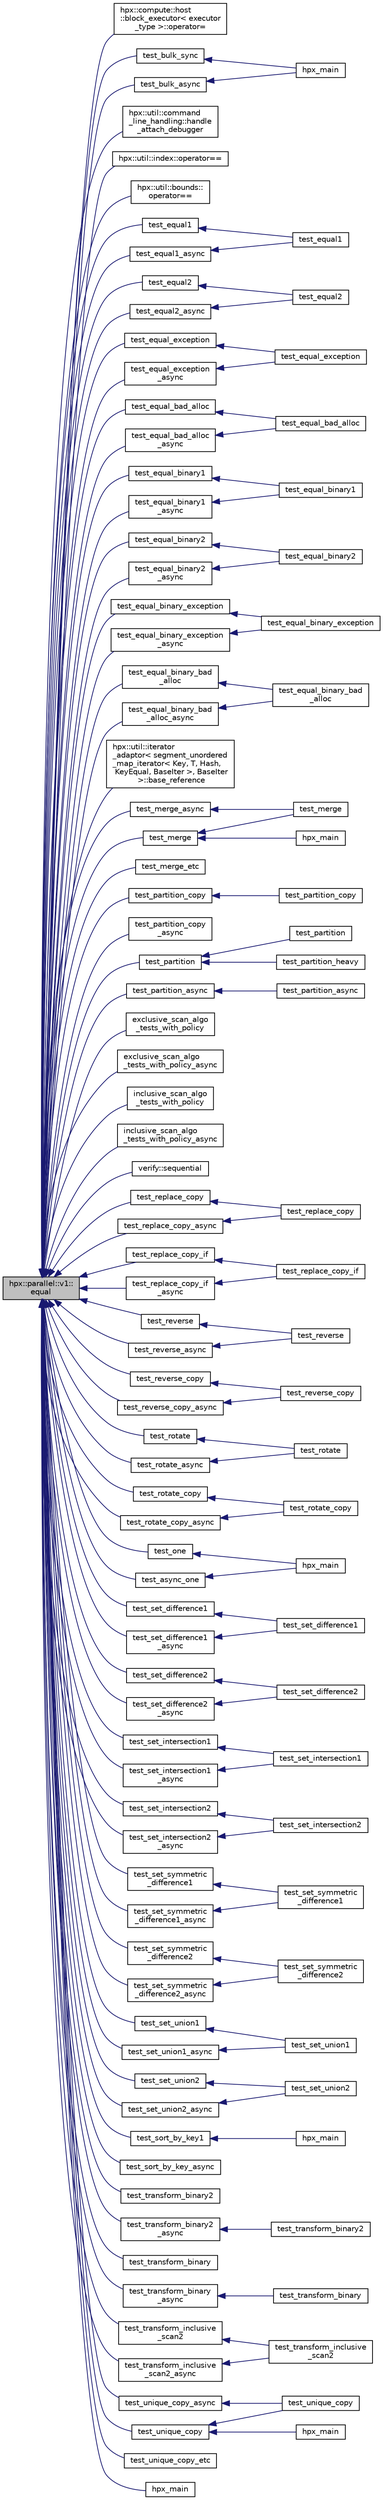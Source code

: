 digraph "hpx::parallel::v1::equal"
{
  edge [fontname="Helvetica",fontsize="10",labelfontname="Helvetica",labelfontsize="10"];
  node [fontname="Helvetica",fontsize="10",shape=record];
  rankdir="LR";
  Node4646 [label="hpx::parallel::v1::\lequal",height=0.2,width=0.4,color="black", fillcolor="grey75", style="filled", fontcolor="black"];
  Node4646 -> Node4647 [dir="back",color="midnightblue",fontsize="10",style="solid",fontname="Helvetica"];
  Node4647 [label="hpx::compute::host\l::block_executor\< executor\l_type \>::operator=",height=0.2,width=0.4,color="black", fillcolor="white", style="filled",URL="$d5/d95/structhpx_1_1compute_1_1host_1_1block__executor.html#a2e94f39146de2e5db444d93100a1cd9d"];
  Node4646 -> Node4648 [dir="back",color="midnightblue",fontsize="10",style="solid",fontname="Helvetica"];
  Node4648 [label="test_bulk_sync",height=0.2,width=0.4,color="black", fillcolor="white", style="filled",URL="$d2/d56/bulk__async_8cpp.html#abcd3c113797813e7123226b2a864d5df"];
  Node4648 -> Node4649 [dir="back",color="midnightblue",fontsize="10",style="solid",fontname="Helvetica"];
  Node4649 [label="hpx_main",height=0.2,width=0.4,color="black", fillcolor="white", style="filled",URL="$d2/d56/bulk__async_8cpp.html#ab1825231fb9efbfb464404767c072654"];
  Node4646 -> Node4650 [dir="back",color="midnightblue",fontsize="10",style="solid",fontname="Helvetica"];
  Node4650 [label="test_bulk_async",height=0.2,width=0.4,color="black", fillcolor="white", style="filled",URL="$d2/d56/bulk__async_8cpp.html#a0c9f242c44ff4818d7e4996d5ef3f5a5"];
  Node4650 -> Node4649 [dir="back",color="midnightblue",fontsize="10",style="solid",fontname="Helvetica"];
  Node4646 -> Node4651 [dir="back",color="midnightblue",fontsize="10",style="solid",fontname="Helvetica"];
  Node4651 [label="hpx::util::command\l_line_handling::handle\l_attach_debugger",height=0.2,width=0.4,color="black", fillcolor="white", style="filled",URL="$d2/df0/structhpx_1_1util_1_1command__line__handling.html#ae8163b563d79e71fd4a62eb19be542c7"];
  Node4646 -> Node4652 [dir="back",color="midnightblue",fontsize="10",style="solid",fontname="Helvetica"];
  Node4652 [label="hpx::util::index::operator==",height=0.2,width=0.4,color="black", fillcolor="white", style="filled",URL="$de/d30/classhpx_1_1util_1_1index.html#a8d82b76f61811925b6490c13b9bfe2a4"];
  Node4646 -> Node4653 [dir="back",color="midnightblue",fontsize="10",style="solid",fontname="Helvetica"];
  Node4653 [label="hpx::util::bounds::\loperator==",height=0.2,width=0.4,color="black", fillcolor="white", style="filled",URL="$d4/d1b/classhpx_1_1util_1_1bounds.html#a3fcbce36a9941e7fd6738943c7249e18"];
  Node4646 -> Node4654 [dir="back",color="midnightblue",fontsize="10",style="solid",fontname="Helvetica"];
  Node4654 [label="test_equal1",height=0.2,width=0.4,color="black", fillcolor="white", style="filled",URL="$df/d99/equal_8cpp.html#a993f6ad964cb4afb272f978a0a3e37d2"];
  Node4654 -> Node4655 [dir="back",color="midnightblue",fontsize="10",style="solid",fontname="Helvetica"];
  Node4655 [label="test_equal1",height=0.2,width=0.4,color="black", fillcolor="white", style="filled",URL="$df/d99/equal_8cpp.html#a266612fd266a0ba9c3d331209bcea42b"];
  Node4646 -> Node4656 [dir="back",color="midnightblue",fontsize="10",style="solid",fontname="Helvetica"];
  Node4656 [label="test_equal1_async",height=0.2,width=0.4,color="black", fillcolor="white", style="filled",URL="$df/d99/equal_8cpp.html#a597f8602188e12cea7368e6d9f6594e0"];
  Node4656 -> Node4655 [dir="back",color="midnightblue",fontsize="10",style="solid",fontname="Helvetica"];
  Node4646 -> Node4657 [dir="back",color="midnightblue",fontsize="10",style="solid",fontname="Helvetica"];
  Node4657 [label="test_equal2",height=0.2,width=0.4,color="black", fillcolor="white", style="filled",URL="$df/d99/equal_8cpp.html#aa6286147cba8b8d2b0eaab5b94d8a677"];
  Node4657 -> Node4658 [dir="back",color="midnightblue",fontsize="10",style="solid",fontname="Helvetica"];
  Node4658 [label="test_equal2",height=0.2,width=0.4,color="black", fillcolor="white", style="filled",URL="$df/d99/equal_8cpp.html#ab46092af8ed024e519558130a9ff6ad7"];
  Node4646 -> Node4659 [dir="back",color="midnightblue",fontsize="10",style="solid",fontname="Helvetica"];
  Node4659 [label="test_equal2_async",height=0.2,width=0.4,color="black", fillcolor="white", style="filled",URL="$df/d99/equal_8cpp.html#a3359950a33be0341540aafc6ef22a748"];
  Node4659 -> Node4658 [dir="back",color="midnightblue",fontsize="10",style="solid",fontname="Helvetica"];
  Node4646 -> Node4660 [dir="back",color="midnightblue",fontsize="10",style="solid",fontname="Helvetica"];
  Node4660 [label="test_equal_exception",height=0.2,width=0.4,color="black", fillcolor="white", style="filled",URL="$df/d99/equal_8cpp.html#a6692be2d4f8233c6a880b6e716ed3c21"];
  Node4660 -> Node4661 [dir="back",color="midnightblue",fontsize="10",style="solid",fontname="Helvetica"];
  Node4661 [label="test_equal_exception",height=0.2,width=0.4,color="black", fillcolor="white", style="filled",URL="$df/d99/equal_8cpp.html#a654bd2cffe5da6e72f51c68f9ab1163e"];
  Node4646 -> Node4662 [dir="back",color="midnightblue",fontsize="10",style="solid",fontname="Helvetica"];
  Node4662 [label="test_equal_exception\l_async",height=0.2,width=0.4,color="black", fillcolor="white", style="filled",URL="$df/d99/equal_8cpp.html#aefe3cd6440e52513c0e461ceaa633561"];
  Node4662 -> Node4661 [dir="back",color="midnightblue",fontsize="10",style="solid",fontname="Helvetica"];
  Node4646 -> Node4663 [dir="back",color="midnightblue",fontsize="10",style="solid",fontname="Helvetica"];
  Node4663 [label="test_equal_bad_alloc",height=0.2,width=0.4,color="black", fillcolor="white", style="filled",URL="$df/d99/equal_8cpp.html#af950f7fdd7126a3d4e7070031dc3d5df"];
  Node4663 -> Node4664 [dir="back",color="midnightblue",fontsize="10",style="solid",fontname="Helvetica"];
  Node4664 [label="test_equal_bad_alloc",height=0.2,width=0.4,color="black", fillcolor="white", style="filled",URL="$df/d99/equal_8cpp.html#a318e41dc6f7de4f8efc467ec0b018174"];
  Node4646 -> Node4665 [dir="back",color="midnightblue",fontsize="10",style="solid",fontname="Helvetica"];
  Node4665 [label="test_equal_bad_alloc\l_async",height=0.2,width=0.4,color="black", fillcolor="white", style="filled",URL="$df/d99/equal_8cpp.html#ab3ba5ebcf2015b2ea24c68f1ac9bd45d"];
  Node4665 -> Node4664 [dir="back",color="midnightblue",fontsize="10",style="solid",fontname="Helvetica"];
  Node4646 -> Node4666 [dir="back",color="midnightblue",fontsize="10",style="solid",fontname="Helvetica"];
  Node4666 [label="test_equal_binary1",height=0.2,width=0.4,color="black", fillcolor="white", style="filled",URL="$d2/ddd/equal__binary_8cpp.html#ac243042dee077edd93dabe07c31f9b67"];
  Node4666 -> Node4667 [dir="back",color="midnightblue",fontsize="10",style="solid",fontname="Helvetica"];
  Node4667 [label="test_equal_binary1",height=0.2,width=0.4,color="black", fillcolor="white", style="filled",URL="$d2/ddd/equal__binary_8cpp.html#aac9403c0b55aee6913ca61ced86fc040"];
  Node4646 -> Node4668 [dir="back",color="midnightblue",fontsize="10",style="solid",fontname="Helvetica"];
  Node4668 [label="test_equal_binary1\l_async",height=0.2,width=0.4,color="black", fillcolor="white", style="filled",URL="$d2/ddd/equal__binary_8cpp.html#a0bf303e8f092a05593843e28a35491da"];
  Node4668 -> Node4667 [dir="back",color="midnightblue",fontsize="10",style="solid",fontname="Helvetica"];
  Node4646 -> Node4669 [dir="back",color="midnightblue",fontsize="10",style="solid",fontname="Helvetica"];
  Node4669 [label="test_equal_binary2",height=0.2,width=0.4,color="black", fillcolor="white", style="filled",URL="$d2/ddd/equal__binary_8cpp.html#af689980805cbcb82c9ff24d53a778984"];
  Node4669 -> Node4670 [dir="back",color="midnightblue",fontsize="10",style="solid",fontname="Helvetica"];
  Node4670 [label="test_equal_binary2",height=0.2,width=0.4,color="black", fillcolor="white", style="filled",URL="$d2/ddd/equal__binary_8cpp.html#ac61a3dca8256a3977f2fa79a5159f330"];
  Node4646 -> Node4671 [dir="back",color="midnightblue",fontsize="10",style="solid",fontname="Helvetica"];
  Node4671 [label="test_equal_binary2\l_async",height=0.2,width=0.4,color="black", fillcolor="white", style="filled",URL="$d2/ddd/equal__binary_8cpp.html#a65247ce0883e15b03dd40be1d6b43f8d"];
  Node4671 -> Node4670 [dir="back",color="midnightblue",fontsize="10",style="solid",fontname="Helvetica"];
  Node4646 -> Node4672 [dir="back",color="midnightblue",fontsize="10",style="solid",fontname="Helvetica"];
  Node4672 [label="test_equal_binary_exception",height=0.2,width=0.4,color="black", fillcolor="white", style="filled",URL="$d2/ddd/equal__binary_8cpp.html#aac0d8667f4a6b730f668fb793bf7a348"];
  Node4672 -> Node4673 [dir="back",color="midnightblue",fontsize="10",style="solid",fontname="Helvetica"];
  Node4673 [label="test_equal_binary_exception",height=0.2,width=0.4,color="black", fillcolor="white", style="filled",URL="$d2/ddd/equal__binary_8cpp.html#a38873c530e81ac91641669845f09887a"];
  Node4646 -> Node4674 [dir="back",color="midnightblue",fontsize="10",style="solid",fontname="Helvetica"];
  Node4674 [label="test_equal_binary_exception\l_async",height=0.2,width=0.4,color="black", fillcolor="white", style="filled",URL="$d2/ddd/equal__binary_8cpp.html#ab23d2d7b96fd0abd15e4c710481be38f"];
  Node4674 -> Node4673 [dir="back",color="midnightblue",fontsize="10",style="solid",fontname="Helvetica"];
  Node4646 -> Node4675 [dir="back",color="midnightblue",fontsize="10",style="solid",fontname="Helvetica"];
  Node4675 [label="test_equal_binary_bad\l_alloc",height=0.2,width=0.4,color="black", fillcolor="white", style="filled",URL="$d2/ddd/equal__binary_8cpp.html#a6563a612c52fb145353dd711752ec0ab"];
  Node4675 -> Node4676 [dir="back",color="midnightblue",fontsize="10",style="solid",fontname="Helvetica"];
  Node4676 [label="test_equal_binary_bad\l_alloc",height=0.2,width=0.4,color="black", fillcolor="white", style="filled",URL="$d2/ddd/equal__binary_8cpp.html#a8cacd12acd667ad1a2115f98c43dedd6"];
  Node4646 -> Node4677 [dir="back",color="midnightblue",fontsize="10",style="solid",fontname="Helvetica"];
  Node4677 [label="test_equal_binary_bad\l_alloc_async",height=0.2,width=0.4,color="black", fillcolor="white", style="filled",URL="$d2/ddd/equal__binary_8cpp.html#ae142fdafd69712b8e1cd0eb516c06740"];
  Node4677 -> Node4676 [dir="back",color="midnightblue",fontsize="10",style="solid",fontname="Helvetica"];
  Node4646 -> Node4678 [dir="back",color="midnightblue",fontsize="10",style="solid",fontname="Helvetica"];
  Node4678 [label="hpx::util::iterator\l_adaptor\< segment_unordered\l_map_iterator\< Key, T, Hash,\l KeyEqual, BaseIter \>, BaseIter\l \>::base_reference",height=0.2,width=0.4,color="black", fillcolor="white", style="filled",URL="$dd/d31/classhpx_1_1util_1_1iterator__adaptor.html#a94fc51756ea35a5e0b1523c242b7fb3c"];
  Node4646 -> Node4679 [dir="back",color="midnightblue",fontsize="10",style="solid",fontname="Helvetica"];
  Node4679 [label="test_merge",height=0.2,width=0.4,color="black", fillcolor="white", style="filled",URL="$db/d38/merge__range_8cpp.html#a2e0060748d277706ba728016568f1dbf"];
  Node4679 -> Node4680 [dir="back",color="midnightblue",fontsize="10",style="solid",fontname="Helvetica"];
  Node4680 [label="test_merge",height=0.2,width=0.4,color="black", fillcolor="white", style="filled",URL="$db/d38/merge__range_8cpp.html#a28ba96ddbd72d2443824c9f436ce4151"];
  Node4679 -> Node4681 [dir="back",color="midnightblue",fontsize="10",style="solid",fontname="Helvetica"];
  Node4681 [label="hpx_main",height=0.2,width=0.4,color="black", fillcolor="white", style="filled",URL="$db/d38/merge__range_8cpp.html#a4ca51ec94fa82421fc621b58eef7b01c"];
  Node4646 -> Node4682 [dir="back",color="midnightblue",fontsize="10",style="solid",fontname="Helvetica"];
  Node4682 [label="test_merge_async",height=0.2,width=0.4,color="black", fillcolor="white", style="filled",URL="$db/d38/merge__range_8cpp.html#ac7a94e614f43f22799d481ea272af59e"];
  Node4682 -> Node4680 [dir="back",color="midnightblue",fontsize="10",style="solid",fontname="Helvetica"];
  Node4646 -> Node4683 [dir="back",color="midnightblue",fontsize="10",style="solid",fontname="Helvetica"];
  Node4683 [label="test_merge_etc",height=0.2,width=0.4,color="black", fillcolor="white", style="filled",URL="$dc/d10/merge__tests_8hpp.html#ad0f4882078c9e3e1f692464e67040c7a"];
  Node4646 -> Node4684 [dir="back",color="midnightblue",fontsize="10",style="solid",fontname="Helvetica"];
  Node4684 [label="test_partition_copy",height=0.2,width=0.4,color="black", fillcolor="white", style="filled",URL="$d9/dfa/partition__copy__tests_8hpp.html#ad9ddd8ab895684ada0894aaab61eb447"];
  Node4684 -> Node4685 [dir="back",color="midnightblue",fontsize="10",style="solid",fontname="Helvetica"];
  Node4685 [label="test_partition_copy",height=0.2,width=0.4,color="black", fillcolor="white", style="filled",URL="$d9/dfa/partition__copy__tests_8hpp.html#a5096dfa0bc38fc345992a0392cdd7dfd"];
  Node4646 -> Node4686 [dir="back",color="midnightblue",fontsize="10",style="solid",fontname="Helvetica"];
  Node4686 [label="test_partition_copy\l_async",height=0.2,width=0.4,color="black", fillcolor="white", style="filled",URL="$d9/dfa/partition__copy__tests_8hpp.html#ac159394185d42c0081d696f41aff774c"];
  Node4646 -> Node4687 [dir="back",color="midnightblue",fontsize="10",style="solid",fontname="Helvetica"];
  Node4687 [label="test_partition",height=0.2,width=0.4,color="black", fillcolor="white", style="filled",URL="$df/dd8/partition__tests_8hpp.html#a4f40d9e862c5aaa7e64d56fc15f089ce"];
  Node4687 -> Node4688 [dir="back",color="midnightblue",fontsize="10",style="solid",fontname="Helvetica"];
  Node4688 [label="test_partition",height=0.2,width=0.4,color="black", fillcolor="white", style="filled",URL="$df/dd8/partition__tests_8hpp.html#ac570753d8bc211c4f3f2191fc0614e84"];
  Node4687 -> Node4689 [dir="back",color="midnightblue",fontsize="10",style="solid",fontname="Helvetica"];
  Node4689 [label="test_partition_heavy",height=0.2,width=0.4,color="black", fillcolor="white", style="filled",URL="$df/dd8/partition__tests_8hpp.html#aa34b09b89272730e508bef4664c15560"];
  Node4646 -> Node4690 [dir="back",color="midnightblue",fontsize="10",style="solid",fontname="Helvetica"];
  Node4690 [label="test_partition_async",height=0.2,width=0.4,color="black", fillcolor="white", style="filled",URL="$df/dd8/partition__tests_8hpp.html#aae3d4d8e7dafc0029ef1ef9296dd49da"];
  Node4690 -> Node4691 [dir="back",color="midnightblue",fontsize="10",style="solid",fontname="Helvetica"];
  Node4691 [label="test_partition_async",height=0.2,width=0.4,color="black", fillcolor="white", style="filled",URL="$df/dd8/partition__tests_8hpp.html#a5b2b400969b46c7a629f0794120917a6"];
  Node4646 -> Node4692 [dir="back",color="midnightblue",fontsize="10",style="solid",fontname="Helvetica"];
  Node4692 [label="exclusive_scan_algo\l_tests_with_policy",height=0.2,width=0.4,color="black", fillcolor="white", style="filled",URL="$d2/dda/partitioned__vector__exclusive__scan_8cpp.html#a4a261a1382349c14bb90c84e6c42992f"];
  Node4646 -> Node4693 [dir="back",color="midnightblue",fontsize="10",style="solid",fontname="Helvetica"];
  Node4693 [label="exclusive_scan_algo\l_tests_with_policy_async",height=0.2,width=0.4,color="black", fillcolor="white", style="filled",URL="$d2/dda/partitioned__vector__exclusive__scan_8cpp.html#a430eb978e18bd4deefe98774b98d73d0"];
  Node4646 -> Node4694 [dir="back",color="midnightblue",fontsize="10",style="solid",fontname="Helvetica"];
  Node4694 [label="inclusive_scan_algo\l_tests_with_policy",height=0.2,width=0.4,color="black", fillcolor="white", style="filled",URL="$d0/dd9/partitioned__vector__inclusive__scan_8cpp.html#a34738553072fae9ba4943c819d65ebaf"];
  Node4646 -> Node4695 [dir="back",color="midnightblue",fontsize="10",style="solid",fontname="Helvetica"];
  Node4695 [label="inclusive_scan_algo\l_tests_with_policy_async",height=0.2,width=0.4,color="black", fillcolor="white", style="filled",URL="$d0/dd9/partitioned__vector__inclusive__scan_8cpp.html#ab0bfeba9eb0de80c695d41005ad8d0a9"];
  Node4646 -> Node4696 [dir="back",color="midnightblue",fontsize="10",style="solid",fontname="Helvetica"];
  Node4696 [label="verify::sequential",height=0.2,width=0.4,color="black", fillcolor="white", style="filled",URL="$db/d9c/structverify.html#a9e306b7e822040bbb51f4a5ef9f6d193"];
  Node4646 -> Node4697 [dir="back",color="midnightblue",fontsize="10",style="solid",fontname="Helvetica"];
  Node4697 [label="test_replace_copy",height=0.2,width=0.4,color="black", fillcolor="white", style="filled",URL="$da/d69/replace__copy_8cpp.html#a549287bdbc50f6d0ee9398a1b96d0b3e"];
  Node4697 -> Node4698 [dir="back",color="midnightblue",fontsize="10",style="solid",fontname="Helvetica"];
  Node4698 [label="test_replace_copy",height=0.2,width=0.4,color="black", fillcolor="white", style="filled",URL="$da/d69/replace__copy_8cpp.html#a05c8b7bb0285728f3c094b6d54d917ec"];
  Node4646 -> Node4699 [dir="back",color="midnightblue",fontsize="10",style="solid",fontname="Helvetica"];
  Node4699 [label="test_replace_copy_async",height=0.2,width=0.4,color="black", fillcolor="white", style="filled",URL="$da/d69/replace__copy_8cpp.html#a97e96f670ad38d3f3c03779deb3a346c"];
  Node4699 -> Node4698 [dir="back",color="midnightblue",fontsize="10",style="solid",fontname="Helvetica"];
  Node4646 -> Node4700 [dir="back",color="midnightblue",fontsize="10",style="solid",fontname="Helvetica"];
  Node4700 [label="test_replace_copy_if",height=0.2,width=0.4,color="black", fillcolor="white", style="filled",URL="$d4/d1c/replace__copy__if_8cpp.html#aa848d9d1e416d0099784c89a557b0a5a"];
  Node4700 -> Node4701 [dir="back",color="midnightblue",fontsize="10",style="solid",fontname="Helvetica"];
  Node4701 [label="test_replace_copy_if",height=0.2,width=0.4,color="black", fillcolor="white", style="filled",URL="$d4/d1c/replace__copy__if_8cpp.html#acee9cfa2e51505cb86a8d62f2faf3262"];
  Node4646 -> Node4702 [dir="back",color="midnightblue",fontsize="10",style="solid",fontname="Helvetica"];
  Node4702 [label="test_replace_copy_if\l_async",height=0.2,width=0.4,color="black", fillcolor="white", style="filled",URL="$d4/d1c/replace__copy__if_8cpp.html#aa32e57023525ecb3fe7d68c541ef1fb4"];
  Node4702 -> Node4701 [dir="back",color="midnightblue",fontsize="10",style="solid",fontname="Helvetica"];
  Node4646 -> Node4703 [dir="back",color="midnightblue",fontsize="10",style="solid",fontname="Helvetica"];
  Node4703 [label="test_reverse",height=0.2,width=0.4,color="black", fillcolor="white", style="filled",URL="$d8/dc4/reverse_8cpp.html#a698a7dfc93bebfd1903e9279d728b478"];
  Node4703 -> Node4704 [dir="back",color="midnightblue",fontsize="10",style="solid",fontname="Helvetica"];
  Node4704 [label="test_reverse",height=0.2,width=0.4,color="black", fillcolor="white", style="filled",URL="$d8/dc4/reverse_8cpp.html#af8ceb06646276dda271ee75fb9cb1330"];
  Node4646 -> Node4705 [dir="back",color="midnightblue",fontsize="10",style="solid",fontname="Helvetica"];
  Node4705 [label="test_reverse_async",height=0.2,width=0.4,color="black", fillcolor="white", style="filled",URL="$d8/dc4/reverse_8cpp.html#a98d04b1d1b66041667a0b108cb75bd94"];
  Node4705 -> Node4704 [dir="back",color="midnightblue",fontsize="10",style="solid",fontname="Helvetica"];
  Node4646 -> Node4706 [dir="back",color="midnightblue",fontsize="10",style="solid",fontname="Helvetica"];
  Node4706 [label="test_reverse_copy",height=0.2,width=0.4,color="black", fillcolor="white", style="filled",URL="$dd/d14/reverse__copy_8cpp.html#a298232cec66ae90b0563ba2508e907b5"];
  Node4706 -> Node4707 [dir="back",color="midnightblue",fontsize="10",style="solid",fontname="Helvetica"];
  Node4707 [label="test_reverse_copy",height=0.2,width=0.4,color="black", fillcolor="white", style="filled",URL="$dd/d14/reverse__copy_8cpp.html#ab0b50f6c4edc06c204ac93d6fa68a350"];
  Node4646 -> Node4708 [dir="back",color="midnightblue",fontsize="10",style="solid",fontname="Helvetica"];
  Node4708 [label="test_reverse_copy_async",height=0.2,width=0.4,color="black", fillcolor="white", style="filled",URL="$dd/d14/reverse__copy_8cpp.html#ab9e629812148935cc830738ad470eb27"];
  Node4708 -> Node4707 [dir="back",color="midnightblue",fontsize="10",style="solid",fontname="Helvetica"];
  Node4646 -> Node4709 [dir="back",color="midnightblue",fontsize="10",style="solid",fontname="Helvetica"];
  Node4709 [label="test_rotate",height=0.2,width=0.4,color="black", fillcolor="white", style="filled",URL="$d7/d5d/rotate_8cpp.html#ab8a8520d8bdef3f9022bc5377426d949"];
  Node4709 -> Node4710 [dir="back",color="midnightblue",fontsize="10",style="solid",fontname="Helvetica"];
  Node4710 [label="test_rotate",height=0.2,width=0.4,color="black", fillcolor="white", style="filled",URL="$d7/d5d/rotate_8cpp.html#ae9e7ca0d224acd1e52ac006b1b1249e6"];
  Node4646 -> Node4711 [dir="back",color="midnightblue",fontsize="10",style="solid",fontname="Helvetica"];
  Node4711 [label="test_rotate_async",height=0.2,width=0.4,color="black", fillcolor="white", style="filled",URL="$d7/d5d/rotate_8cpp.html#ae3e37eb13d1c555e7ec861e99599cecb"];
  Node4711 -> Node4710 [dir="back",color="midnightblue",fontsize="10",style="solid",fontname="Helvetica"];
  Node4646 -> Node4712 [dir="back",color="midnightblue",fontsize="10",style="solid",fontname="Helvetica"];
  Node4712 [label="test_rotate_copy",height=0.2,width=0.4,color="black", fillcolor="white", style="filled",URL="$da/d77/rotate__copy_8cpp.html#aef8e9231188daeb3b06747b380edc1d4"];
  Node4712 -> Node4713 [dir="back",color="midnightblue",fontsize="10",style="solid",fontname="Helvetica"];
  Node4713 [label="test_rotate_copy",height=0.2,width=0.4,color="black", fillcolor="white", style="filled",URL="$da/d77/rotate__copy_8cpp.html#aaea38fe186770a0f25e4bd45d2bc0efe"];
  Node4646 -> Node4714 [dir="back",color="midnightblue",fontsize="10",style="solid",fontname="Helvetica"];
  Node4714 [label="test_rotate_copy_async",height=0.2,width=0.4,color="black", fillcolor="white", style="filled",URL="$da/d77/rotate__copy_8cpp.html#a1f7621ef1cefc5b6afa027925c14e5be"];
  Node4714 -> Node4713 [dir="back",color="midnightblue",fontsize="10",style="solid",fontname="Helvetica"];
  Node4646 -> Node4715 [dir="back",color="midnightblue",fontsize="10",style="solid",fontname="Helvetica"];
  Node4715 [label="test_one",height=0.2,width=0.4,color="black", fillcolor="white", style="filled",URL="$d6/d4b/scan__different__inits_8cpp.html#a2dca6b152f8357818ee3cc75d6547a40"];
  Node4715 -> Node4716 [dir="back",color="midnightblue",fontsize="10",style="solid",fontname="Helvetica"];
  Node4716 [label="hpx_main",height=0.2,width=0.4,color="black", fillcolor="white", style="filled",URL="$d6/d4b/scan__different__inits_8cpp.html#a4ca51ec94fa82421fc621b58eef7b01c"];
  Node4646 -> Node4717 [dir="back",color="midnightblue",fontsize="10",style="solid",fontname="Helvetica"];
  Node4717 [label="test_async_one",height=0.2,width=0.4,color="black", fillcolor="white", style="filled",URL="$d6/d4b/scan__different__inits_8cpp.html#afe7bf95c5a454262bee1d49e0c9a2b4e"];
  Node4717 -> Node4716 [dir="back",color="midnightblue",fontsize="10",style="solid",fontname="Helvetica"];
  Node4646 -> Node4718 [dir="back",color="midnightblue",fontsize="10",style="solid",fontname="Helvetica"];
  Node4718 [label="test_set_difference1",height=0.2,width=0.4,color="black", fillcolor="white", style="filled",URL="$d5/d98/set__difference_8cpp.html#aa5ef48dcbfc36441fd35dfaf8a44405a"];
  Node4718 -> Node4719 [dir="back",color="midnightblue",fontsize="10",style="solid",fontname="Helvetica"];
  Node4719 [label="test_set_difference1",height=0.2,width=0.4,color="black", fillcolor="white", style="filled",URL="$d5/d98/set__difference_8cpp.html#a83e8c92f1666fe095721c8ea4ef8ca90"];
  Node4646 -> Node4720 [dir="back",color="midnightblue",fontsize="10",style="solid",fontname="Helvetica"];
  Node4720 [label="test_set_difference1\l_async",height=0.2,width=0.4,color="black", fillcolor="white", style="filled",URL="$d5/d98/set__difference_8cpp.html#a7c5d0e06c1a72bdf86a4d59bcdfaf206"];
  Node4720 -> Node4719 [dir="back",color="midnightblue",fontsize="10",style="solid",fontname="Helvetica"];
  Node4646 -> Node4721 [dir="back",color="midnightblue",fontsize="10",style="solid",fontname="Helvetica"];
  Node4721 [label="test_set_difference2",height=0.2,width=0.4,color="black", fillcolor="white", style="filled",URL="$d5/d98/set__difference_8cpp.html#a7e5cdcd8b098d630b553a44690695466"];
  Node4721 -> Node4722 [dir="back",color="midnightblue",fontsize="10",style="solid",fontname="Helvetica"];
  Node4722 [label="test_set_difference2",height=0.2,width=0.4,color="black", fillcolor="white", style="filled",URL="$d5/d98/set__difference_8cpp.html#abb472a1f465d351ea084ea362a5fe669"];
  Node4646 -> Node4723 [dir="back",color="midnightblue",fontsize="10",style="solid",fontname="Helvetica"];
  Node4723 [label="test_set_difference2\l_async",height=0.2,width=0.4,color="black", fillcolor="white", style="filled",URL="$d5/d98/set__difference_8cpp.html#ac38db7d14fe24f38054132e20e95a1d6"];
  Node4723 -> Node4722 [dir="back",color="midnightblue",fontsize="10",style="solid",fontname="Helvetica"];
  Node4646 -> Node4724 [dir="back",color="midnightblue",fontsize="10",style="solid",fontname="Helvetica"];
  Node4724 [label="test_set_intersection1",height=0.2,width=0.4,color="black", fillcolor="white", style="filled",URL="$dd/d83/set__intersection_8cpp.html#a26ae57f28f2ec442dcd8fe3fd5e0225c"];
  Node4724 -> Node4725 [dir="back",color="midnightblue",fontsize="10",style="solid",fontname="Helvetica"];
  Node4725 [label="test_set_intersection1",height=0.2,width=0.4,color="black", fillcolor="white", style="filled",URL="$dd/d83/set__intersection_8cpp.html#ae89369e72fb53b6b228b7802905112d7"];
  Node4646 -> Node4726 [dir="back",color="midnightblue",fontsize="10",style="solid",fontname="Helvetica"];
  Node4726 [label="test_set_intersection1\l_async",height=0.2,width=0.4,color="black", fillcolor="white", style="filled",URL="$dd/d83/set__intersection_8cpp.html#ad4d7143e7c4fb9a9d288dbf5304fe792"];
  Node4726 -> Node4725 [dir="back",color="midnightblue",fontsize="10",style="solid",fontname="Helvetica"];
  Node4646 -> Node4727 [dir="back",color="midnightblue",fontsize="10",style="solid",fontname="Helvetica"];
  Node4727 [label="test_set_intersection2",height=0.2,width=0.4,color="black", fillcolor="white", style="filled",URL="$dd/d83/set__intersection_8cpp.html#a539d8b0bd3df41a9cd2658f6751c84a4"];
  Node4727 -> Node4728 [dir="back",color="midnightblue",fontsize="10",style="solid",fontname="Helvetica"];
  Node4728 [label="test_set_intersection2",height=0.2,width=0.4,color="black", fillcolor="white", style="filled",URL="$dd/d83/set__intersection_8cpp.html#a547b964f7faba46990dafbb9e6d8a96e"];
  Node4646 -> Node4729 [dir="back",color="midnightblue",fontsize="10",style="solid",fontname="Helvetica"];
  Node4729 [label="test_set_intersection2\l_async",height=0.2,width=0.4,color="black", fillcolor="white", style="filled",URL="$dd/d83/set__intersection_8cpp.html#a55845f5792feea3dbd9edbc297f32663"];
  Node4729 -> Node4728 [dir="back",color="midnightblue",fontsize="10",style="solid",fontname="Helvetica"];
  Node4646 -> Node4730 [dir="back",color="midnightblue",fontsize="10",style="solid",fontname="Helvetica"];
  Node4730 [label="test_set_symmetric\l_difference1",height=0.2,width=0.4,color="black", fillcolor="white", style="filled",URL="$d4/d0c/set__symmetric__difference_8cpp.html#a72e3a27d859122adca768080762a6937"];
  Node4730 -> Node4731 [dir="back",color="midnightblue",fontsize="10",style="solid",fontname="Helvetica"];
  Node4731 [label="test_set_symmetric\l_difference1",height=0.2,width=0.4,color="black", fillcolor="white", style="filled",URL="$d4/d0c/set__symmetric__difference_8cpp.html#a4ca9adcea10de8f266e52386db9a0edb"];
  Node4646 -> Node4732 [dir="back",color="midnightblue",fontsize="10",style="solid",fontname="Helvetica"];
  Node4732 [label="test_set_symmetric\l_difference1_async",height=0.2,width=0.4,color="black", fillcolor="white", style="filled",URL="$d4/d0c/set__symmetric__difference_8cpp.html#a3be9afeae23e298c9b3af32ada4db7c9"];
  Node4732 -> Node4731 [dir="back",color="midnightblue",fontsize="10",style="solid",fontname="Helvetica"];
  Node4646 -> Node4733 [dir="back",color="midnightblue",fontsize="10",style="solid",fontname="Helvetica"];
  Node4733 [label="test_set_symmetric\l_difference2",height=0.2,width=0.4,color="black", fillcolor="white", style="filled",URL="$d4/d0c/set__symmetric__difference_8cpp.html#aad15f5840f8e5438bc5ec5203fb472d9"];
  Node4733 -> Node4734 [dir="back",color="midnightblue",fontsize="10",style="solid",fontname="Helvetica"];
  Node4734 [label="test_set_symmetric\l_difference2",height=0.2,width=0.4,color="black", fillcolor="white", style="filled",URL="$d4/d0c/set__symmetric__difference_8cpp.html#ab6dbf7a0c746abfb37379b406eac4381"];
  Node4646 -> Node4735 [dir="back",color="midnightblue",fontsize="10",style="solid",fontname="Helvetica"];
  Node4735 [label="test_set_symmetric\l_difference2_async",height=0.2,width=0.4,color="black", fillcolor="white", style="filled",URL="$d4/d0c/set__symmetric__difference_8cpp.html#af9925c4684e172430d77219020a782c5"];
  Node4735 -> Node4734 [dir="back",color="midnightblue",fontsize="10",style="solid",fontname="Helvetica"];
  Node4646 -> Node4736 [dir="back",color="midnightblue",fontsize="10",style="solid",fontname="Helvetica"];
  Node4736 [label="test_set_union1",height=0.2,width=0.4,color="black", fillcolor="white", style="filled",URL="$d7/d76/set__union_8cpp.html#aad0a35e61d16be3a9a9a1ad9ab61d8a8"];
  Node4736 -> Node4737 [dir="back",color="midnightblue",fontsize="10",style="solid",fontname="Helvetica"];
  Node4737 [label="test_set_union1",height=0.2,width=0.4,color="black", fillcolor="white", style="filled",URL="$d7/d76/set__union_8cpp.html#a1d17f0a34c7d6b956f42c5afb0ab2a9a"];
  Node4646 -> Node4738 [dir="back",color="midnightblue",fontsize="10",style="solid",fontname="Helvetica"];
  Node4738 [label="test_set_union1_async",height=0.2,width=0.4,color="black", fillcolor="white", style="filled",URL="$d7/d76/set__union_8cpp.html#a4a2990d6e0b29a4b6975008a74f256a6"];
  Node4738 -> Node4737 [dir="back",color="midnightblue",fontsize="10",style="solid",fontname="Helvetica"];
  Node4646 -> Node4739 [dir="back",color="midnightblue",fontsize="10",style="solid",fontname="Helvetica"];
  Node4739 [label="test_set_union2",height=0.2,width=0.4,color="black", fillcolor="white", style="filled",URL="$d7/d76/set__union_8cpp.html#a035fcfe19c89b694a9cd09f9b33fca21"];
  Node4739 -> Node4740 [dir="back",color="midnightblue",fontsize="10",style="solid",fontname="Helvetica"];
  Node4740 [label="test_set_union2",height=0.2,width=0.4,color="black", fillcolor="white", style="filled",URL="$d7/d76/set__union_8cpp.html#aa459d5f91f6fd9b8372ded4a74e2399b"];
  Node4646 -> Node4741 [dir="back",color="midnightblue",fontsize="10",style="solid",fontname="Helvetica"];
  Node4741 [label="test_set_union2_async",height=0.2,width=0.4,color="black", fillcolor="white", style="filled",URL="$d7/d76/set__union_8cpp.html#a18c984db0d092fc351908f4725450a40"];
  Node4741 -> Node4740 [dir="back",color="midnightblue",fontsize="10",style="solid",fontname="Helvetica"];
  Node4646 -> Node4742 [dir="back",color="midnightblue",fontsize="10",style="solid",fontname="Helvetica"];
  Node4742 [label="test_sort_by_key1",height=0.2,width=0.4,color="black", fillcolor="white", style="filled",URL="$df/daa/sort__by__key_8cpp.html#a8652239ac3ed0857d7ab6d8a87ee38d5"];
  Node4742 -> Node4743 [dir="back",color="midnightblue",fontsize="10",style="solid",fontname="Helvetica"];
  Node4743 [label="hpx_main",height=0.2,width=0.4,color="black", fillcolor="white", style="filled",URL="$df/daa/sort__by__key_8cpp.html#a4ca51ec94fa82421fc621b58eef7b01c"];
  Node4646 -> Node4744 [dir="back",color="midnightblue",fontsize="10",style="solid",fontname="Helvetica"];
  Node4744 [label="test_sort_by_key_async",height=0.2,width=0.4,color="black", fillcolor="white", style="filled",URL="$df/daa/sort__by__key_8cpp.html#ac09b80a6ff7103516379f571e4f168ce"];
  Node4646 -> Node4745 [dir="back",color="midnightblue",fontsize="10",style="solid",fontname="Helvetica"];
  Node4745 [label="test_transform_binary2",height=0.2,width=0.4,color="black", fillcolor="white", style="filled",URL="$d7/dcc/transform__binary2__tests_8hpp.html#a5633d2cc1591e633c618498c97abf0f6"];
  Node4646 -> Node4746 [dir="back",color="midnightblue",fontsize="10",style="solid",fontname="Helvetica"];
  Node4746 [label="test_transform_binary2\l_async",height=0.2,width=0.4,color="black", fillcolor="white", style="filled",URL="$d7/dcc/transform__binary2__tests_8hpp.html#a813584916bde8db922ccc9d3b9f344b1"];
  Node4746 -> Node4747 [dir="back",color="midnightblue",fontsize="10",style="solid",fontname="Helvetica"];
  Node4747 [label="test_transform_binary2",height=0.2,width=0.4,color="black", fillcolor="white", style="filled",URL="$d1/d5d/transform__binary2_8cpp.html#ad5da543e2333fac179a5672fd5a15a59"];
  Node4646 -> Node4748 [dir="back",color="midnightblue",fontsize="10",style="solid",fontname="Helvetica"];
  Node4748 [label="test_transform_binary",height=0.2,width=0.4,color="black", fillcolor="white", style="filled",URL="$dd/d5d/transform__binary__tests_8hpp.html#aac39bbca545fd16d8470b9668a600282"];
  Node4646 -> Node4749 [dir="back",color="midnightblue",fontsize="10",style="solid",fontname="Helvetica"];
  Node4749 [label="test_transform_binary\l_async",height=0.2,width=0.4,color="black", fillcolor="white", style="filled",URL="$dd/d5d/transform__binary__tests_8hpp.html#a9c94d21a83c7d690561eeba5c2ea66a2"];
  Node4749 -> Node4750 [dir="back",color="midnightblue",fontsize="10",style="solid",fontname="Helvetica"];
  Node4750 [label="test_transform_binary",height=0.2,width=0.4,color="black", fillcolor="white", style="filled",URL="$d1/d75/transform__binary_8cpp.html#a8c53706b9b926ce76ab61f0ff62c369e"];
  Node4646 -> Node4751 [dir="back",color="midnightblue",fontsize="10",style="solid",fontname="Helvetica"];
  Node4751 [label="test_transform_inclusive\l_scan2",height=0.2,width=0.4,color="black", fillcolor="white", style="filled",URL="$d0/d83/transform__inclusive__scan_8cpp.html#ad61e5144c5e99d46fc37ba2e7388bcb6"];
  Node4751 -> Node4752 [dir="back",color="midnightblue",fontsize="10",style="solid",fontname="Helvetica"];
  Node4752 [label="test_transform_inclusive\l_scan2",height=0.2,width=0.4,color="black", fillcolor="white", style="filled",URL="$d0/d83/transform__inclusive__scan_8cpp.html#a9a24dad81ba423213aa20d43469af609"];
  Node4646 -> Node4753 [dir="back",color="midnightblue",fontsize="10",style="solid",fontname="Helvetica"];
  Node4753 [label="test_transform_inclusive\l_scan2_async",height=0.2,width=0.4,color="black", fillcolor="white", style="filled",URL="$d0/d83/transform__inclusive__scan_8cpp.html#a8436ade25dbfc68a881d8cfec6213553"];
  Node4753 -> Node4752 [dir="back",color="midnightblue",fontsize="10",style="solid",fontname="Helvetica"];
  Node4646 -> Node4754 [dir="back",color="midnightblue",fontsize="10",style="solid",fontname="Helvetica"];
  Node4754 [label="test_unique_copy",height=0.2,width=0.4,color="black", fillcolor="white", style="filled",URL="$db/d2d/unique__copy__range_8cpp.html#a430a316532273e52ba2fec98612fccd1"];
  Node4754 -> Node4755 [dir="back",color="midnightblue",fontsize="10",style="solid",fontname="Helvetica"];
  Node4755 [label="test_unique_copy",height=0.2,width=0.4,color="black", fillcolor="white", style="filled",URL="$db/d2d/unique__copy__range_8cpp.html#ae9dd32957b40b1c4cd3101e748b205d6"];
  Node4754 -> Node4756 [dir="back",color="midnightblue",fontsize="10",style="solid",fontname="Helvetica"];
  Node4756 [label="hpx_main",height=0.2,width=0.4,color="black", fillcolor="white", style="filled",URL="$db/d2d/unique__copy__range_8cpp.html#a4ca51ec94fa82421fc621b58eef7b01c"];
  Node4646 -> Node4757 [dir="back",color="midnightblue",fontsize="10",style="solid",fontname="Helvetica"];
  Node4757 [label="test_unique_copy_async",height=0.2,width=0.4,color="black", fillcolor="white", style="filled",URL="$db/d2d/unique__copy__range_8cpp.html#a7bd3aa17d960e55b29380b19ae3cb55f"];
  Node4757 -> Node4755 [dir="back",color="midnightblue",fontsize="10",style="solid",fontname="Helvetica"];
  Node4646 -> Node4758 [dir="back",color="midnightblue",fontsize="10",style="solid",fontname="Helvetica"];
  Node4758 [label="test_unique_copy_etc",height=0.2,width=0.4,color="black", fillcolor="white", style="filled",URL="$d8/dff/unique__copy__tests_8hpp.html#a987292fe962b0cf655a572c28b7d351f"];
  Node4646 -> Node4759 [dir="back",color="midnightblue",fontsize="10",style="solid",fontname="Helvetica"];
  Node4759 [label="hpx_main",height=0.2,width=0.4,color="black", fillcolor="white", style="filled",URL="$da/dfd/zero__copy__parcels__1001_8cpp.html#aefd26dd818037509b2241068d57e3e1d"];
}
